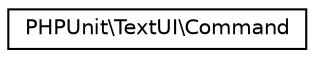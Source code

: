 digraph "Graphical Class Hierarchy"
{
  edge [fontname="Helvetica",fontsize="10",labelfontname="Helvetica",labelfontsize="10"];
  node [fontname="Helvetica",fontsize="10",shape=record];
  rankdir="LR";
  Node0 [label="PHPUnit\\TextUI\\Command",height=0.2,width=0.4,color="black", fillcolor="white", style="filled",URL="$classPHPUnit_1_1TextUI_1_1Command.html"];
}
